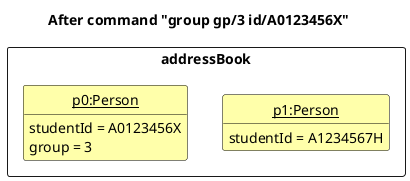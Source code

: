 @startuml
'https://plantuml.com/class-diagram

hide circle
hide methods

skinparam ClassFontColor #000000
skinparam ClassBorderColor #000000
skinparam ClassBackgroundColor #FFFFAA

title After command "group gp/3 id/A0123456X"

package addressBook <<rectangle>> {
    class State1 as "<u>p0:Person</u>" {
        studentId = A0123456X
        group = 3

    }
    class State2 as "<u>p1:Person</u>" {
        studentId = A1234567H
    }
}

State1 -[hidden]right-> State2
@enduml
